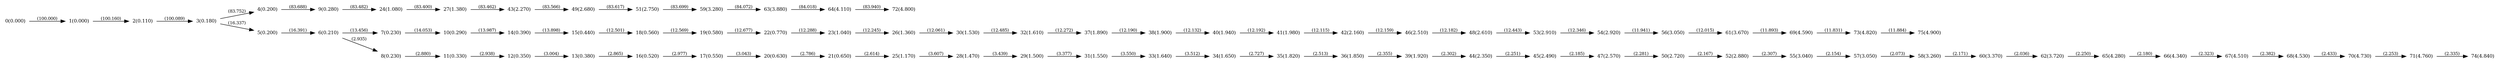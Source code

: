 digraph "graph" {

rankdir="LR";
node [shape=plaintext, fontsize=11];
edge [fontsize=10];

0 [label="0(0.000)"];
1 [label="1(0.000)"];
2 [label="2(0.110)"];
3 [label="3(0.180)"];
4 [label="4(0.200)"];
5 [label="5(0.200)"];
6 [label="6(0.210)"];
7 [label="7(0.230)"];
8 [label="8(0.230)"];
9 [label="9(0.280)"];
10 [label="10(0.290)"];
11 [label="11(0.330)"];
12 [label="12(0.350)"];
13 [label="13(0.380)"];
14 [label="14(0.390)"];
15 [label="15(0.440)"];
16 [label="16(0.520)"];
17 [label="17(0.550)"];
18 [label="18(0.560)"];
19 [label="19(0.580)"];
20 [label="20(0.630)"];
21 [label="21(0.650)"];
22 [label="22(0.770)"];
23 [label="23(1.040)"];
24 [label="24(1.080)"];
25 [label="25(1.170)"];
26 [label="26(1.360)"];
27 [label="27(1.380)"];
28 [label="28(1.470)"];
29 [label="29(1.500)"];
30 [label="30(1.530)"];
31 [label="31(1.550)"];
32 [label="32(1.610)"];
33 [label="33(1.640)"];
34 [label="34(1.650)"];
35 [label="35(1.820)"];
36 [label="36(1.850)"];
37 [label="37(1.890)"];
38 [label="38(1.900)"];
39 [label="39(1.920)"];
40 [label="40(1.940)"];
41 [label="41(1.980)"];
42 [label="42(2.160)"];
43 [label="43(2.270)"];
44 [label="44(2.350)"];
45 [label="45(2.490)"];
46 [label="46(2.510)"];
47 [label="47(2.570)"];
48 [label="48(2.610)"];
49 [label="49(2.680)"];
50 [label="50(2.720)"];
51 [label="51(2.750)"];
52 [label="52(2.880)"];
53 [label="53(2.910)"];
54 [label="54(2.920)"];
55 [label="55(3.040)"];
56 [label="56(3.050)"];
57 [label="57(3.050)"];
58 [label="58(3.260)"];
59 [label="59(3.280)"];
60 [label="60(3.370)"];
61 [label="61(3.670)"];
62 [label="62(3.720)"];
63 [label="63(3.880)"];
64 [label="64(4.110)"];
65 [label="65(4.280)"];
66 [label="66(4.340)"];
67 [label="67(4.510)"];
68 [label="68(4.530)"];
69 [label="69(4.590)"];
70 [label="70(4.730)"];
71 [label="71(4.760)"];
72 [label="72(4.800)"];
73 [label="73(4.820)"];
74 [label="74(4.840)"];
75 [label="75(4.900)"];

0->1 [label="(100.000)"];
1->2 [label="(100.160)"];
2->3 [label="(100.089)"];
3->4 [label="(83.752)"];
3->5 [label="(16.337)"];
5->6 [label="(16.391)"];
6->7 [label="(13.456)"];
6->8 [label="(2.935)"];
4->9 [label="(83.688)"];
7->10 [label="(14.053)"];
8->11 [label="(2.880)"];
11->12 [label="(2.938)"];
12->13 [label="(3.004)"];
10->14 [label="(13.987)"];
14->15 [label="(13.898)"];
13->16 [label="(2.865)"];
16->17 [label="(2.977)"];
15->18 [label="(12.501)"];
18->19 [label="(12.569)"];
17->20 [label="(3.043)"];
20->21 [label="(2.786)"];
19->22 [label="(12.677)"];
22->23 [label="(12.288)"];
9->24 [label="(83.482)"];
21->25 [label="(2.614)"];
23->26 [label="(12.245)"];
24->27 [label="(83.400)"];
25->28 [label="(3.607)"];
28->29 [label="(3.439)"];
26->30 [label="(12.061)"];
29->31 [label="(3.377)"];
30->32 [label="(12.485)"];
31->33 [label="(3.550)"];
33->34 [label="(3.512)"];
34->35 [label="(2.727)"];
35->36 [label="(2.513)"];
32->37 [label="(12.272)"];
37->38 [label="(12.190)"];
36->39 [label="(2.355)"];
38->40 [label="(12.132)"];
40->41 [label="(12.192)"];
41->42 [label="(12.115)"];
27->43 [label="(83.462)"];
39->44 [label="(2.302)"];
44->45 [label="(2.251)"];
42->46 [label="(12.159)"];
45->47 [label="(2.185)"];
46->48 [label="(12.182)"];
43->49 [label="(83.566)"];
47->50 [label="(2.281)"];
49->51 [label="(83.617)"];
50->52 [label="(2.167)"];
48->53 [label="(12.443)"];
53->54 [label="(12.346)"];
52->55 [label="(2.307)"];
54->56 [label="(11.941)"];
55->57 [label="(2.154)"];
57->58 [label="(2.073)"];
51->59 [label="(83.699)"];
58->60 [label="(2.171)"];
56->61 [label="(12.015)"];
60->62 [label="(2.036)"];
59->63 [label="(84.072)"];
63->64 [label="(84.018)"];
62->65 [label="(2.250)"];
65->66 [label="(2.180)"];
66->67 [label="(2.323)"];
67->68 [label="(2.382)"];
61->69 [label="(11.893)"];
68->70 [label="(2.433)"];
70->71 [label="(2.253)"];
64->72 [label="(83.940)"];
69->73 [label="(11.831)"];
71->74 [label="(2.335)"];
73->75 [label="(11.884)"];

}
